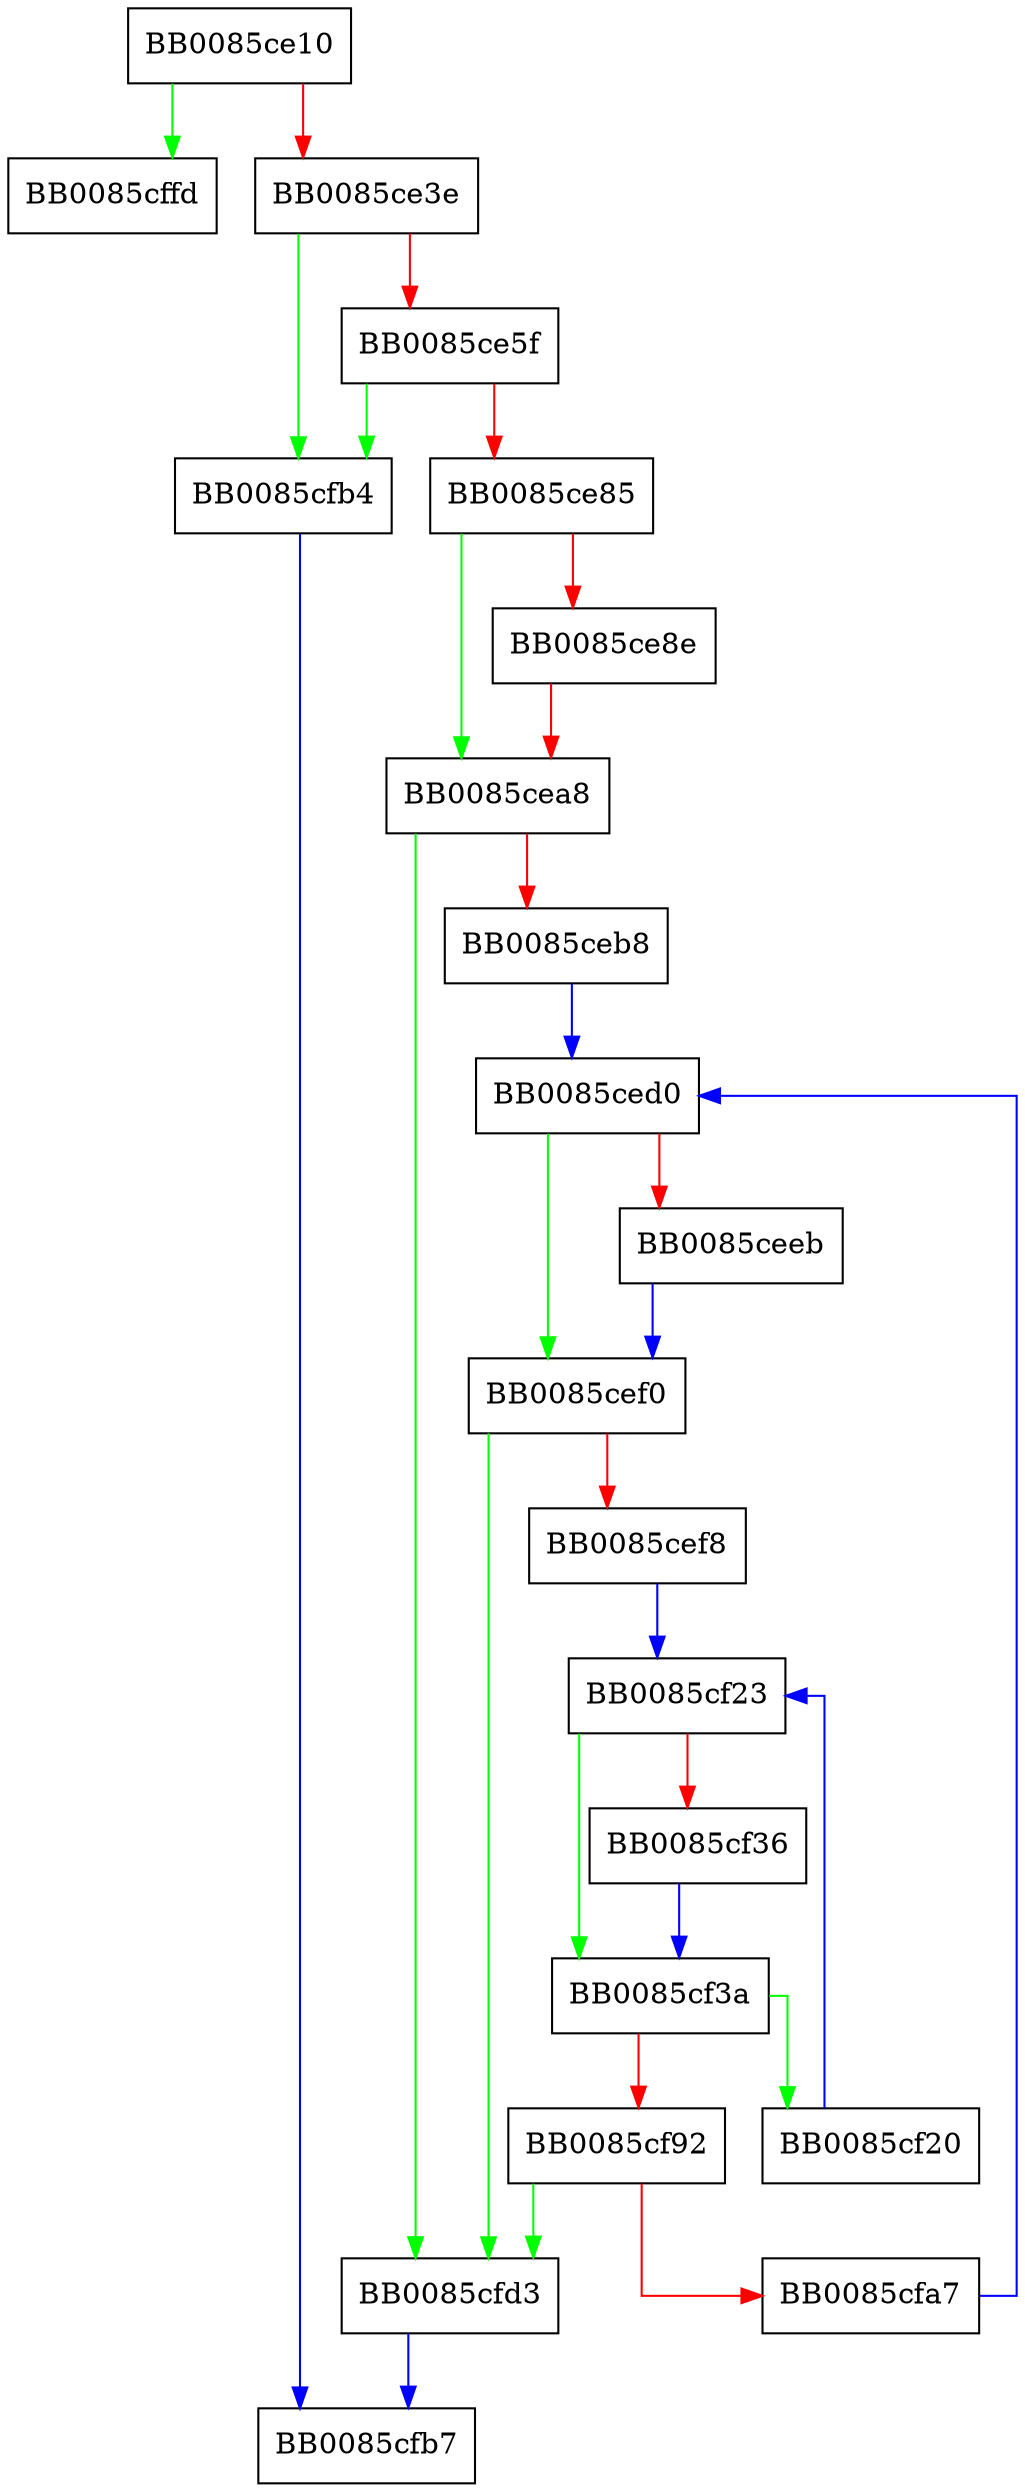 digraph BN_GF2m_mod_mul_arr {
  node [shape="box"];
  graph [splines=ortho];
  BB0085ce10 -> BB0085cffd [color="green"];
  BB0085ce10 -> BB0085ce3e [color="red"];
  BB0085ce3e -> BB0085cfb4 [color="green"];
  BB0085ce3e -> BB0085ce5f [color="red"];
  BB0085ce5f -> BB0085cfb4 [color="green"];
  BB0085ce5f -> BB0085ce85 [color="red"];
  BB0085ce85 -> BB0085cea8 [color="green"];
  BB0085ce85 -> BB0085ce8e [color="red"];
  BB0085ce8e -> BB0085cea8 [color="red"];
  BB0085cea8 -> BB0085cfd3 [color="green"];
  BB0085cea8 -> BB0085ceb8 [color="red"];
  BB0085ceb8 -> BB0085ced0 [color="blue"];
  BB0085ced0 -> BB0085cef0 [color="green"];
  BB0085ced0 -> BB0085ceeb [color="red"];
  BB0085ceeb -> BB0085cef0 [color="blue"];
  BB0085cef0 -> BB0085cfd3 [color="green"];
  BB0085cef0 -> BB0085cef8 [color="red"];
  BB0085cef8 -> BB0085cf23 [color="blue"];
  BB0085cf20 -> BB0085cf23 [color="blue"];
  BB0085cf23 -> BB0085cf3a [color="green"];
  BB0085cf23 -> BB0085cf36 [color="red"];
  BB0085cf36 -> BB0085cf3a [color="blue"];
  BB0085cf3a -> BB0085cf20 [color="green"];
  BB0085cf3a -> BB0085cf92 [color="red"];
  BB0085cf92 -> BB0085cfd3 [color="green"];
  BB0085cf92 -> BB0085cfa7 [color="red"];
  BB0085cfa7 -> BB0085ced0 [color="blue"];
  BB0085cfb4 -> BB0085cfb7 [color="blue"];
  BB0085cfd3 -> BB0085cfb7 [color="blue"];
}
